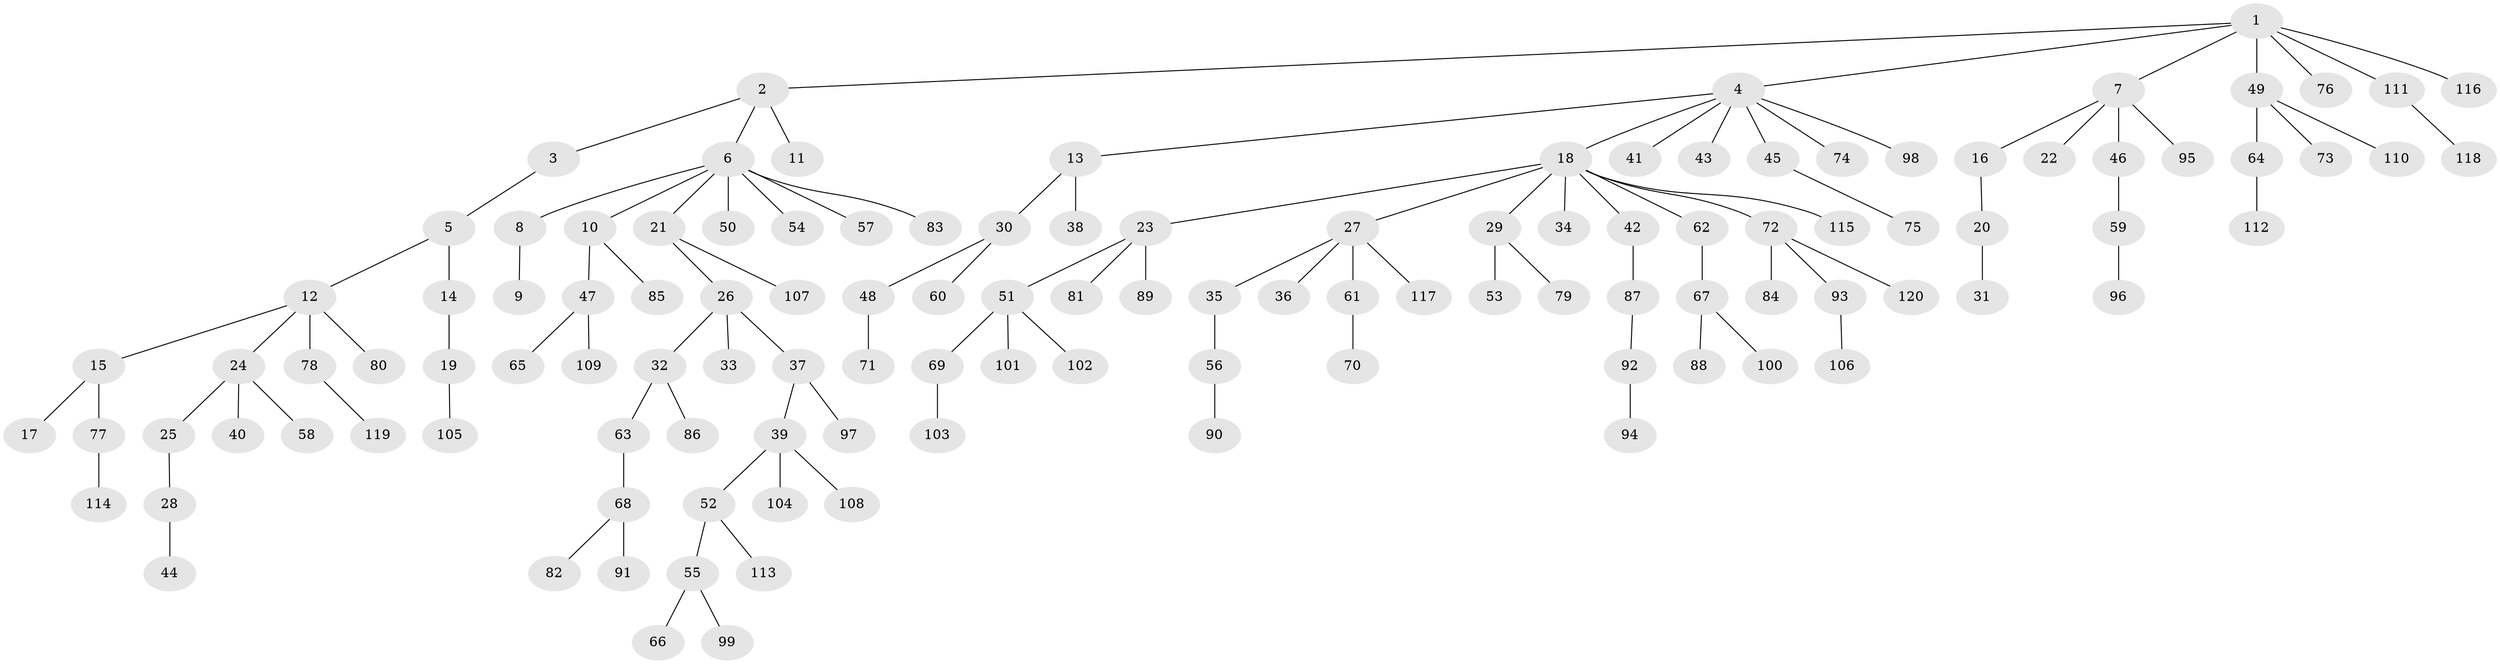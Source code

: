 // coarse degree distribution, {2: 0.28378378378378377, 3: 0.12162162162162163, 1: 0.5, 4: 0.04054054054054054, 7: 0.02702702702702703, 8: 0.013513513513513514, 6: 0.013513513513513514}
// Generated by graph-tools (version 1.1) at 2025/37/03/04/25 23:37:16]
// undirected, 120 vertices, 119 edges
graph export_dot {
  node [color=gray90,style=filled];
  1;
  2;
  3;
  4;
  5;
  6;
  7;
  8;
  9;
  10;
  11;
  12;
  13;
  14;
  15;
  16;
  17;
  18;
  19;
  20;
  21;
  22;
  23;
  24;
  25;
  26;
  27;
  28;
  29;
  30;
  31;
  32;
  33;
  34;
  35;
  36;
  37;
  38;
  39;
  40;
  41;
  42;
  43;
  44;
  45;
  46;
  47;
  48;
  49;
  50;
  51;
  52;
  53;
  54;
  55;
  56;
  57;
  58;
  59;
  60;
  61;
  62;
  63;
  64;
  65;
  66;
  67;
  68;
  69;
  70;
  71;
  72;
  73;
  74;
  75;
  76;
  77;
  78;
  79;
  80;
  81;
  82;
  83;
  84;
  85;
  86;
  87;
  88;
  89;
  90;
  91;
  92;
  93;
  94;
  95;
  96;
  97;
  98;
  99;
  100;
  101;
  102;
  103;
  104;
  105;
  106;
  107;
  108;
  109;
  110;
  111;
  112;
  113;
  114;
  115;
  116;
  117;
  118;
  119;
  120;
  1 -- 2;
  1 -- 4;
  1 -- 7;
  1 -- 49;
  1 -- 76;
  1 -- 111;
  1 -- 116;
  2 -- 3;
  2 -- 6;
  2 -- 11;
  3 -- 5;
  4 -- 13;
  4 -- 18;
  4 -- 41;
  4 -- 43;
  4 -- 45;
  4 -- 74;
  4 -- 98;
  5 -- 12;
  5 -- 14;
  6 -- 8;
  6 -- 10;
  6 -- 21;
  6 -- 50;
  6 -- 54;
  6 -- 57;
  6 -- 83;
  7 -- 16;
  7 -- 22;
  7 -- 46;
  7 -- 95;
  8 -- 9;
  10 -- 47;
  10 -- 85;
  12 -- 15;
  12 -- 24;
  12 -- 78;
  12 -- 80;
  13 -- 30;
  13 -- 38;
  14 -- 19;
  15 -- 17;
  15 -- 77;
  16 -- 20;
  18 -- 23;
  18 -- 27;
  18 -- 29;
  18 -- 34;
  18 -- 42;
  18 -- 62;
  18 -- 72;
  18 -- 115;
  19 -- 105;
  20 -- 31;
  21 -- 26;
  21 -- 107;
  23 -- 51;
  23 -- 81;
  23 -- 89;
  24 -- 25;
  24 -- 40;
  24 -- 58;
  25 -- 28;
  26 -- 32;
  26 -- 33;
  26 -- 37;
  27 -- 35;
  27 -- 36;
  27 -- 61;
  27 -- 117;
  28 -- 44;
  29 -- 53;
  29 -- 79;
  30 -- 48;
  30 -- 60;
  32 -- 63;
  32 -- 86;
  35 -- 56;
  37 -- 39;
  37 -- 97;
  39 -- 52;
  39 -- 104;
  39 -- 108;
  42 -- 87;
  45 -- 75;
  46 -- 59;
  47 -- 65;
  47 -- 109;
  48 -- 71;
  49 -- 64;
  49 -- 73;
  49 -- 110;
  51 -- 69;
  51 -- 101;
  51 -- 102;
  52 -- 55;
  52 -- 113;
  55 -- 66;
  55 -- 99;
  56 -- 90;
  59 -- 96;
  61 -- 70;
  62 -- 67;
  63 -- 68;
  64 -- 112;
  67 -- 88;
  67 -- 100;
  68 -- 82;
  68 -- 91;
  69 -- 103;
  72 -- 84;
  72 -- 93;
  72 -- 120;
  77 -- 114;
  78 -- 119;
  87 -- 92;
  92 -- 94;
  93 -- 106;
  111 -- 118;
}
